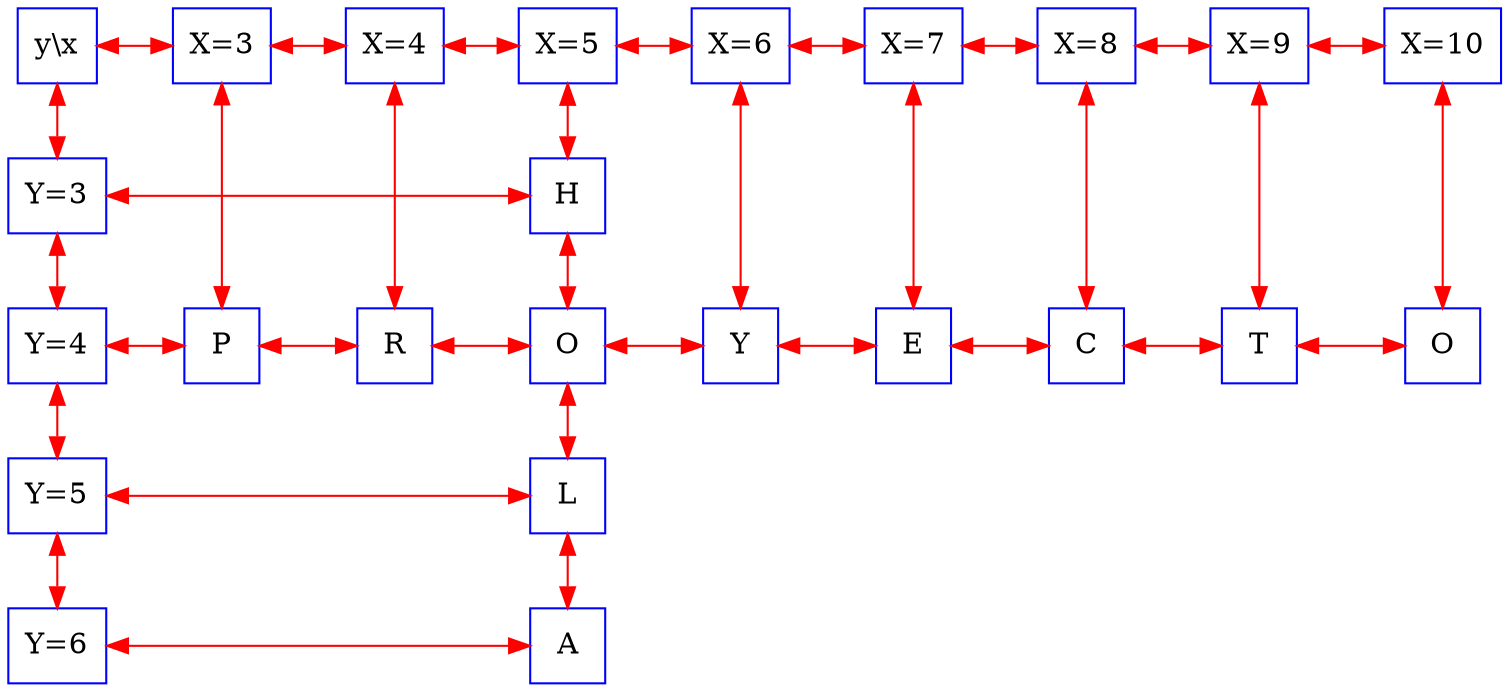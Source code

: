 digraph G {
rankdir = TB;
node [shape=rectangle, color=blue, height=0.5, width=0.5];
edge [color= red];
graph[ nodesep = 0.5];
nodeXY [label="y\\x"];
nodeX3 [label="X=3"];
nodeX4 [label="X=4"];
nodeX5 [label="X=5"];
nodeX6 [label="X=6"];
nodeX7 [label="X=7"];
nodeX8 [label="X=8"];
nodeX9 [label="X=9"];
nodeX10 [label="X=10"];

nodeY3 [label="Y=3"];
nodeY4 [label="Y=4"];
nodeY5 [label="Y=5"];
nodeY6 [label="Y=6"];

nodev53 [label="H"];
nodev34 [label="P"];
nodev44 [label="R"];
nodev54 [label="O"];
nodev64 [label="Y"];
nodev74 [label="E"];
nodev84 [label="C"];
nodev94 [label="T"];
nodev104 [label="O"];
nodev55 [label="L"];
nodev56 [label="A"];

nodeXY -> nodeX3 [dir=both];
nodeX3 -> nodeX4 [dir=both];
nodeX4 -> nodeX5 [dir=both];
nodeX5 -> nodeX6 [dir=both];
nodeX6 -> nodeX7 [dir=both];
nodeX7 -> nodeX8 [dir=both];
nodeX8 -> nodeX9 [dir=both];
nodeX9 -> nodeX10 [dir=both];

nodeXY -> nodeY3 [dir=both];
nodeY3 -> nodeY4 [dir=both];
nodeY4 -> nodeY5 [dir=both];
nodeY5 -> nodeY6 [dir=both];

nodeX3 -> nodev34 [dir=both];
nodeX4 -> nodev44 [dir=both];
nodeX5 -> nodev53 [dir=both];
nodev53 -> nodev54 [dir=both];
nodev54 -> nodev55 [dir=both];
nodev55 -> nodev56 [dir=both];
nodeX6 -> nodev64 [dir=both];
nodeX7 -> nodev74 [dir=both];
nodeX8 -> nodev84 [dir=both];
nodeX9 -> nodev94 [dir=both];
nodeX10 -> nodev104 [dir=both];
nodeY3 -> nodev53 [constraint=false, dir=both];
nodeY4 -> nodev34 [constraint=false, dir=both];
nodev34 -> nodev44 [constraint=false, dir=both];
nodev44 -> nodev54 [constraint=false, dir=both];
nodev54 -> nodev64 [constraint=false, dir=both];
nodev64 -> nodev74 [constraint=false, dir=both];
nodev74 -> nodev84 [constraint=false, dir=both];
nodev84 -> nodev94 [constraint=false, dir=both];
nodev94 -> nodev104 [constraint=false, dir=both];
nodeY5 -> nodev55 [constraint=false, dir=both];
nodeY6 -> nodev56 [constraint=false, dir=both];

{rank=same; nodeXY; nodeX3; nodeX4; nodeX5; nodeX6; nodeX7; nodeX8; nodeX9; nodeX10; }
{rank=same; nodeY3; nodev53; }
{rank=same; nodeY4; nodev34; nodev44; nodev54; nodev64; nodev74; nodev84; nodev94; nodev104; }
{rank=same; nodeY5; nodev55; }
{rank=same; nodeY6; nodev56; }
}


